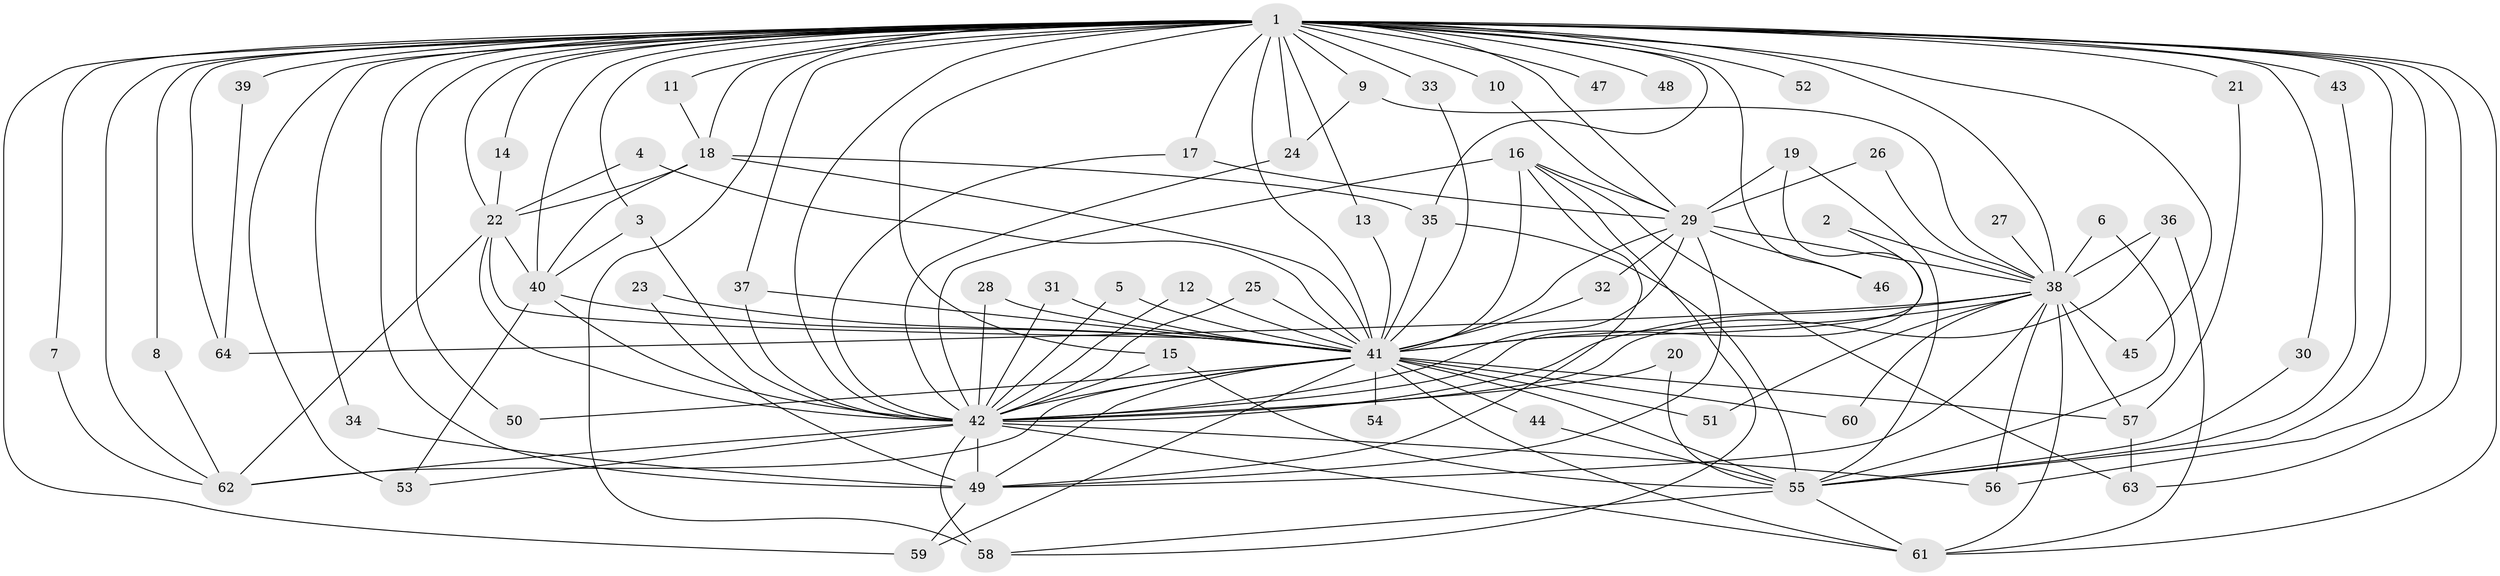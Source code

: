 // original degree distribution, {22: 0.015873015873015872, 16: 0.007936507936507936, 18: 0.007936507936507936, 24: 0.007936507936507936, 27: 0.007936507936507936, 30: 0.007936507936507936, 19: 0.007936507936507936, 21: 0.007936507936507936, 41: 0.007936507936507936, 2: 0.5634920634920635, 4: 0.07142857142857142, 8: 0.007936507936507936, 5: 0.031746031746031744, 3: 0.2222222222222222, 6: 0.015873015873015872, 12: 0.007936507936507936}
// Generated by graph-tools (version 1.1) at 2025/49/03/09/25 03:49:27]
// undirected, 64 vertices, 153 edges
graph export_dot {
graph [start="1"]
  node [color=gray90,style=filled];
  1;
  2;
  3;
  4;
  5;
  6;
  7;
  8;
  9;
  10;
  11;
  12;
  13;
  14;
  15;
  16;
  17;
  18;
  19;
  20;
  21;
  22;
  23;
  24;
  25;
  26;
  27;
  28;
  29;
  30;
  31;
  32;
  33;
  34;
  35;
  36;
  37;
  38;
  39;
  40;
  41;
  42;
  43;
  44;
  45;
  46;
  47;
  48;
  49;
  50;
  51;
  52;
  53;
  54;
  55;
  56;
  57;
  58;
  59;
  60;
  61;
  62;
  63;
  64;
  1 -- 3 [weight=1.0];
  1 -- 7 [weight=1.0];
  1 -- 8 [weight=1.0];
  1 -- 9 [weight=3.0];
  1 -- 10 [weight=1.0];
  1 -- 11 [weight=1.0];
  1 -- 13 [weight=1.0];
  1 -- 14 [weight=1.0];
  1 -- 15 [weight=1.0];
  1 -- 17 [weight=2.0];
  1 -- 18 [weight=1.0];
  1 -- 21 [weight=3.0];
  1 -- 22 [weight=1.0];
  1 -- 24 [weight=2.0];
  1 -- 29 [weight=5.0];
  1 -- 30 [weight=1.0];
  1 -- 33 [weight=2.0];
  1 -- 34 [weight=1.0];
  1 -- 35 [weight=2.0];
  1 -- 37 [weight=1.0];
  1 -- 38 [weight=5.0];
  1 -- 39 [weight=2.0];
  1 -- 40 [weight=1.0];
  1 -- 41 [weight=4.0];
  1 -- 42 [weight=8.0];
  1 -- 43 [weight=2.0];
  1 -- 45 [weight=1.0];
  1 -- 46 [weight=1.0];
  1 -- 47 [weight=2.0];
  1 -- 48 [weight=2.0];
  1 -- 49 [weight=4.0];
  1 -- 50 [weight=1.0];
  1 -- 52 [weight=1.0];
  1 -- 53 [weight=1.0];
  1 -- 55 [weight=1.0];
  1 -- 56 [weight=2.0];
  1 -- 58 [weight=1.0];
  1 -- 59 [weight=1.0];
  1 -- 61 [weight=1.0];
  1 -- 62 [weight=1.0];
  1 -- 63 [weight=1.0];
  1 -- 64 [weight=2.0];
  2 -- 38 [weight=1.0];
  2 -- 41 [weight=1.0];
  3 -- 40 [weight=1.0];
  3 -- 42 [weight=1.0];
  4 -- 22 [weight=1.0];
  4 -- 41 [weight=1.0];
  5 -- 41 [weight=1.0];
  5 -- 42 [weight=1.0];
  6 -- 38 [weight=1.0];
  6 -- 55 [weight=1.0];
  7 -- 62 [weight=1.0];
  8 -- 62 [weight=1.0];
  9 -- 24 [weight=1.0];
  9 -- 38 [weight=1.0];
  10 -- 29 [weight=1.0];
  11 -- 18 [weight=1.0];
  12 -- 41 [weight=1.0];
  12 -- 42 [weight=1.0];
  13 -- 41 [weight=1.0];
  14 -- 22 [weight=1.0];
  15 -- 42 [weight=1.0];
  15 -- 55 [weight=1.0];
  16 -- 29 [weight=1.0];
  16 -- 41 [weight=1.0];
  16 -- 42 [weight=1.0];
  16 -- 49 [weight=1.0];
  16 -- 58 [weight=1.0];
  16 -- 63 [weight=1.0];
  17 -- 29 [weight=1.0];
  17 -- 42 [weight=1.0];
  18 -- 22 [weight=1.0];
  18 -- 35 [weight=1.0];
  18 -- 40 [weight=1.0];
  18 -- 41 [weight=1.0];
  19 -- 29 [weight=1.0];
  19 -- 42 [weight=1.0];
  19 -- 55 [weight=1.0];
  20 -- 42 [weight=1.0];
  20 -- 55 [weight=1.0];
  21 -- 57 [weight=1.0];
  22 -- 40 [weight=1.0];
  22 -- 41 [weight=1.0];
  22 -- 42 [weight=1.0];
  22 -- 62 [weight=1.0];
  23 -- 41 [weight=1.0];
  23 -- 49 [weight=1.0];
  24 -- 42 [weight=1.0];
  25 -- 41 [weight=1.0];
  25 -- 42 [weight=1.0];
  26 -- 29 [weight=1.0];
  26 -- 38 [weight=1.0];
  27 -- 38 [weight=1.0];
  28 -- 41 [weight=1.0];
  28 -- 42 [weight=1.0];
  29 -- 32 [weight=1.0];
  29 -- 38 [weight=1.0];
  29 -- 41 [weight=1.0];
  29 -- 42 [weight=2.0];
  29 -- 46 [weight=1.0];
  29 -- 49 [weight=1.0];
  30 -- 55 [weight=1.0];
  31 -- 41 [weight=1.0];
  31 -- 42 [weight=1.0];
  32 -- 41 [weight=1.0];
  33 -- 41 [weight=1.0];
  34 -- 49 [weight=1.0];
  35 -- 41 [weight=1.0];
  35 -- 55 [weight=1.0];
  36 -- 38 [weight=2.0];
  36 -- 42 [weight=1.0];
  36 -- 61 [weight=1.0];
  37 -- 41 [weight=1.0];
  37 -- 42 [weight=1.0];
  38 -- 41 [weight=3.0];
  38 -- 42 [weight=2.0];
  38 -- 45 [weight=1.0];
  38 -- 49 [weight=2.0];
  38 -- 51 [weight=1.0];
  38 -- 56 [weight=1.0];
  38 -- 57 [weight=2.0];
  38 -- 60 [weight=1.0];
  38 -- 61 [weight=1.0];
  38 -- 64 [weight=1.0];
  39 -- 64 [weight=1.0];
  40 -- 41 [weight=1.0];
  40 -- 42 [weight=1.0];
  40 -- 53 [weight=1.0];
  41 -- 42 [weight=2.0];
  41 -- 44 [weight=1.0];
  41 -- 49 [weight=2.0];
  41 -- 50 [weight=1.0];
  41 -- 51 [weight=1.0];
  41 -- 54 [weight=1.0];
  41 -- 55 [weight=2.0];
  41 -- 57 [weight=1.0];
  41 -- 59 [weight=1.0];
  41 -- 60 [weight=1.0];
  41 -- 61 [weight=1.0];
  41 -- 62 [weight=1.0];
  42 -- 49 [weight=4.0];
  42 -- 53 [weight=1.0];
  42 -- 56 [weight=1.0];
  42 -- 58 [weight=2.0];
  42 -- 61 [weight=1.0];
  42 -- 62 [weight=1.0];
  43 -- 55 [weight=1.0];
  44 -- 55 [weight=1.0];
  49 -- 59 [weight=1.0];
  55 -- 58 [weight=1.0];
  55 -- 61 [weight=1.0];
  57 -- 63 [weight=1.0];
}
